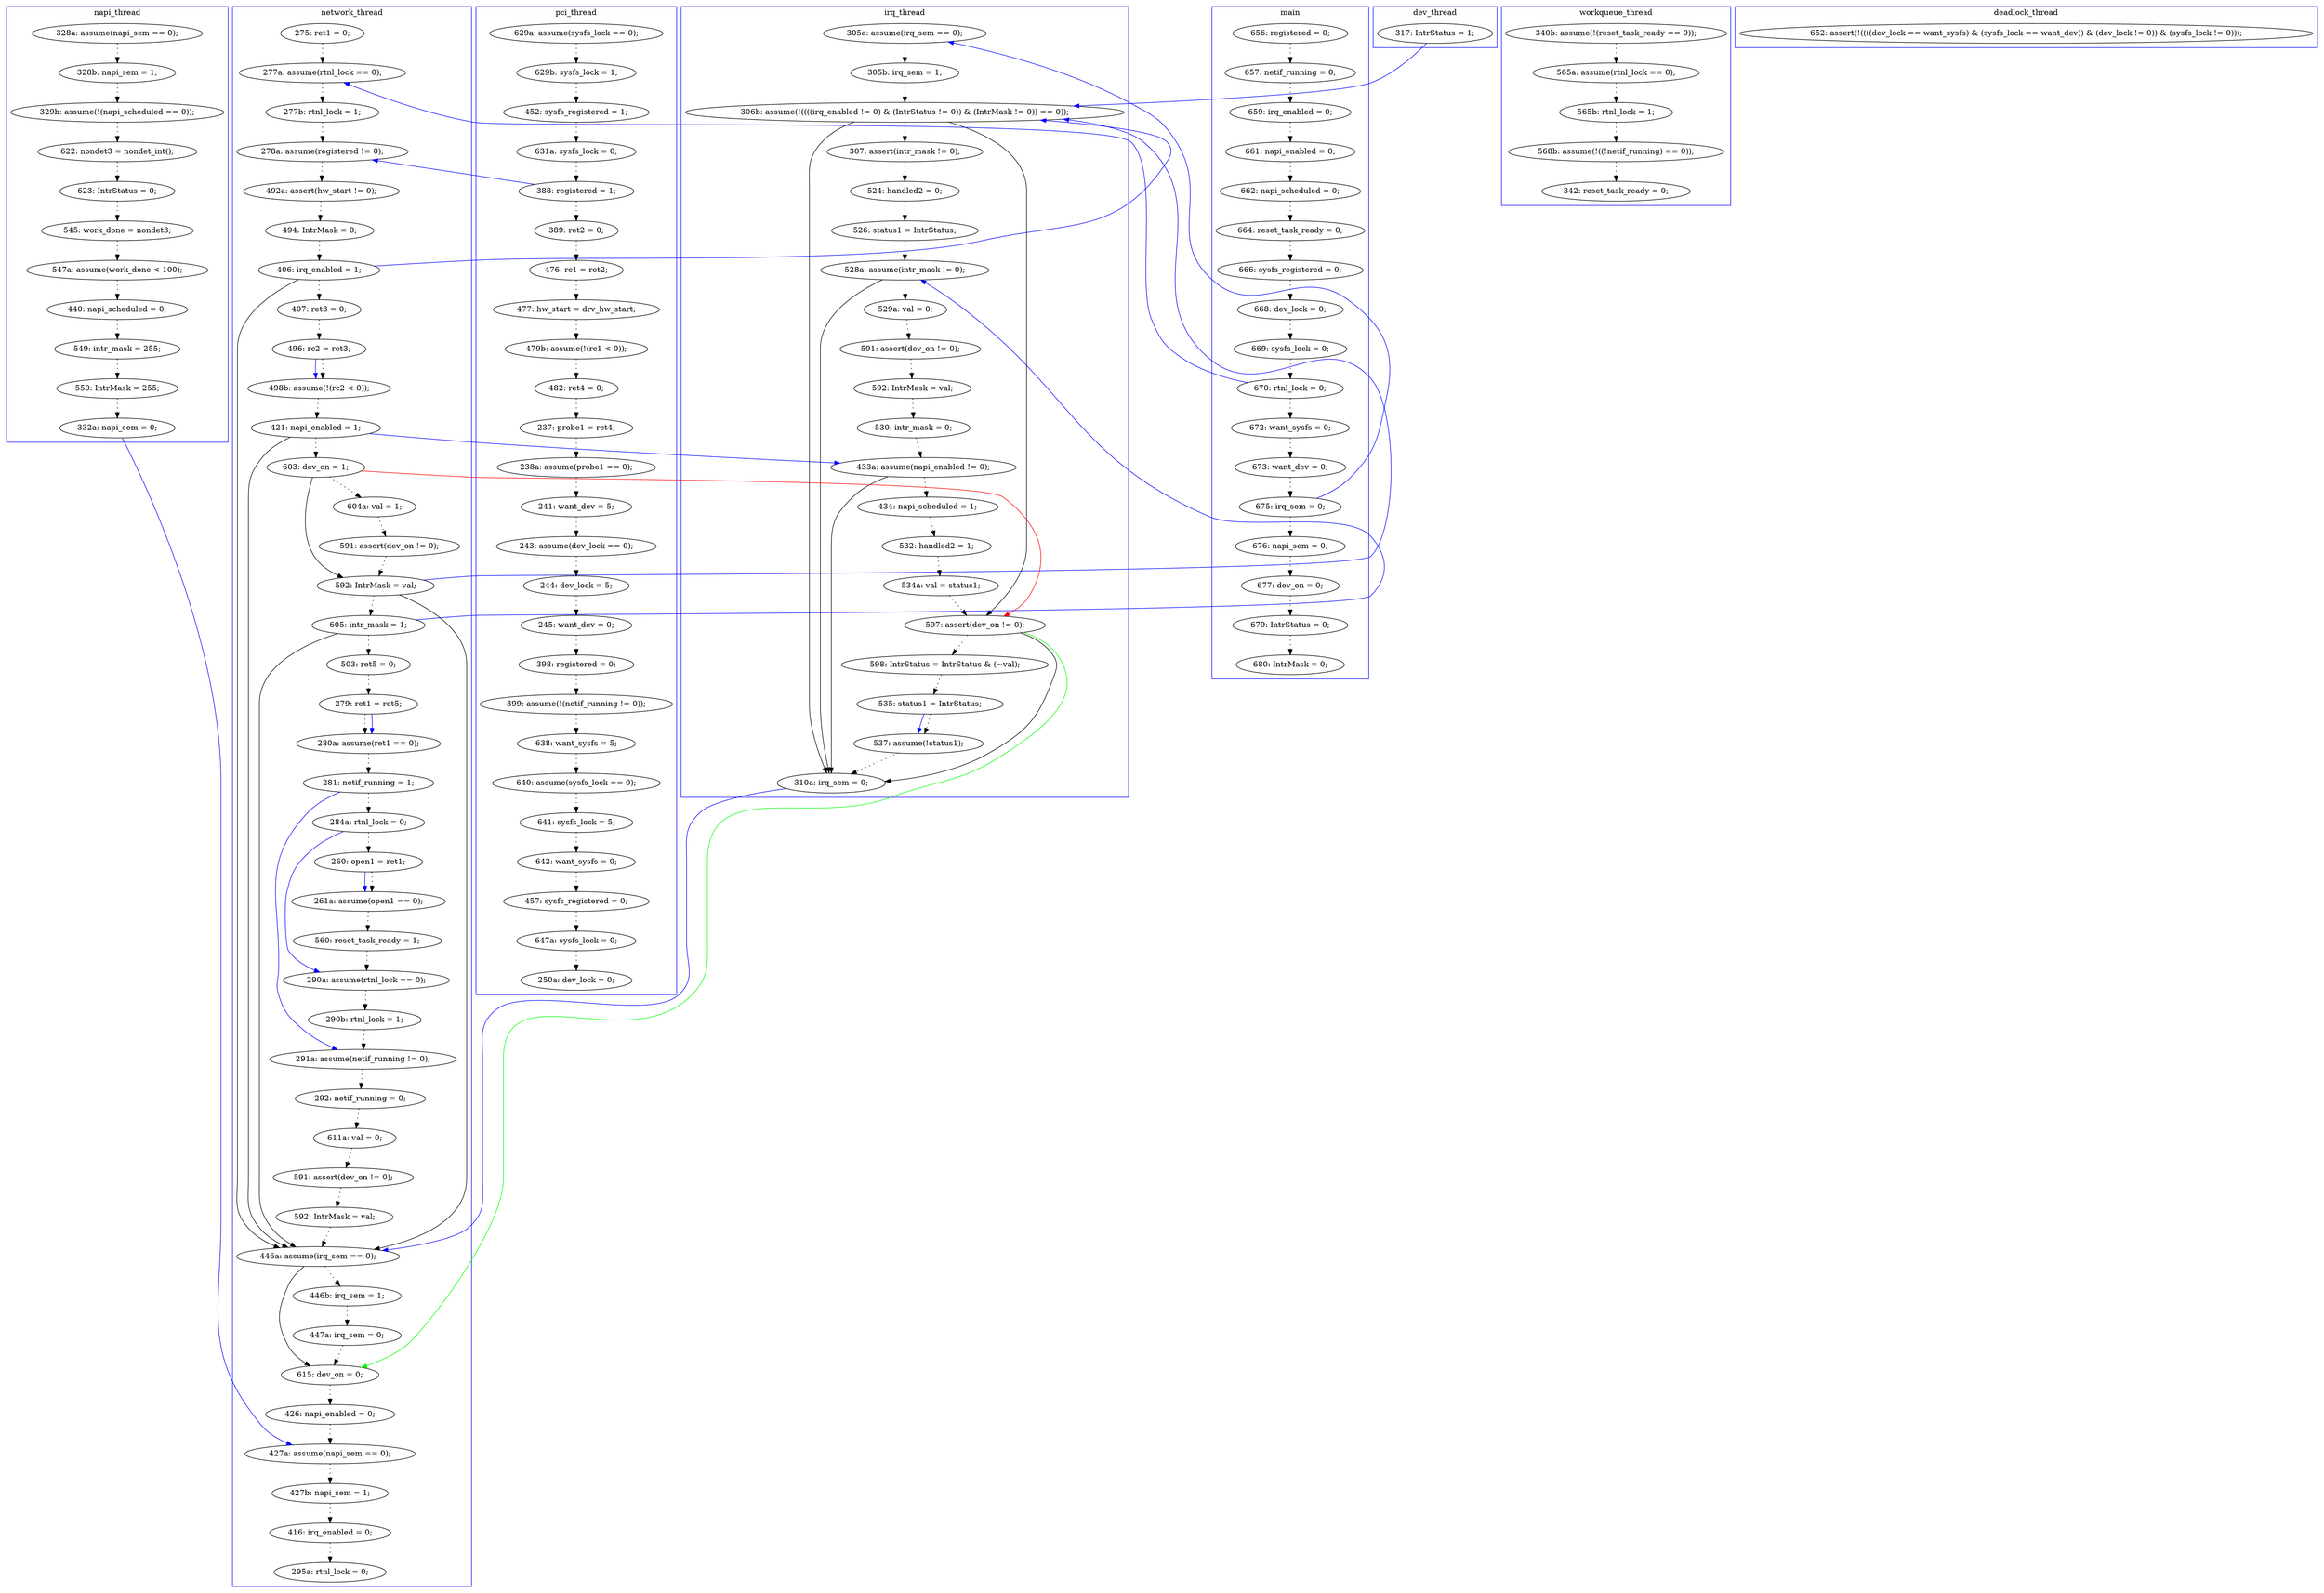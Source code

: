 digraph ProofObject {
	117 -> 120 [style = dotted, color = black]
	229 -> 230 [style = dotted, color = black]
	15 -> 16 [style = dotted, color = black]
	224 -> 229 [color = Blue, constraint = false]
	28 -> 29 [style = dotted, color = black]
	187 -> 191 [style = dotted, color = black]
	2 -> 3 [style = dotted, color = black]
	125 -> 168 [color = Black]
	8 -> 9 [style = dotted, color = black]
	110 -> 216 [color = Black]
	175 -> 176 [style = dotted, color = black]
	16 -> 17 [style = dotted, color = black]
	5 -> 6 [style = dotted, color = black]
	155 -> 222 [color = Green, constraint = false]
	217 -> 218 [style = dotted, color = black]
	47 -> 53 [style = dotted, color = black]
	82 -> 85 [color = Blue, constraint = false]
	241 -> 252 [style = dotted, color = black]
	168 -> 216 [color = Blue, constraint = false]
	161 -> 166 [color = Blue, constraint = false]
	205 -> 207 [style = dotted, color = black]
	106 -> 125 [color = Blue, constraint = false]
	166 -> 168 [style = dotted, color = black]
	230 -> 234 [style = dotted, color = black]
	95 -> 103 [style = dotted, color = black]
	117 -> 120 [color = Blue, constraint = false]
	252 -> 253 [style = dotted, color = black]
	246 -> 247 [style = dotted, color = black]
	82 -> 85 [style = dotted, color = black]
	70 -> 72 [style = dotted, color = black]
	139 -> 140 [style = dotted, color = black]
	99 -> 163 [style = dotted, color = black]
	88 -> 216 [color = Black]
	245 -> 246 [style = dotted, color = black]
	29 -> 34 [style = dotted, color = black]
	12 -> 13 [style = dotted, color = black]
	106 -> 110 [style = dotted, color = black]
	110 -> 136 [color = Blue, constraint = false]
	49 -> 53 [color = Blue, constraint = false]
	120 -> 181 [style = dotted, color = black]
	71 -> 80 [style = dotted, color = black]
	54 -> 56 [style = dotted, color = black]
	142 -> 143 [style = dotted, color = black]
	106 -> 216 [color = Black]
	244 -> 245 [style = dotted, color = black]
	208 -> 216 [style = dotted, color = black]
	6 -> 7 [style = dotted, color = black]
	145 -> 149 [style = dotted, color = black]
	256 -> 264 [style = dotted, color = black]
	161 -> 166 [style = dotted, color = black]
	11 -> 46 [color = Blue, constraint = false]
	81 -> 82 [style = dotted, color = black]
	94 -> 155 [color = Red, constraint = false]
	103 -> 106 [style = dotted, color = black]
	199 -> 200 [style = dotted, color = black]
	181 -> 183 [style = dotted, color = black]
	132 -> 133 [style = dotted, color = black]
	136 -> 137 [style = dotted, color = black]
	155 -> 168 [color = Black]
	247 -> 250 [style = dotted, color = black]
	125 -> 155 [color = Black]
	150 -> 152 [style = dotted, color = black]
	49 -> 50 [style = dotted, color = black]
	176 -> 179 [style = dotted, color = black]
	149 -> 168 [color = Black]
	159 -> 161 [style = dotted, color = black]
	68 -> 71 [style = dotted, color = black]
	38 -> 49 [style = dotted, color = black]
	46 -> 47 [style = dotted, color = black]
	216 -> 217 [style = dotted, color = black]
	197 -> 199 [style = dotted, color = black]
	136 -> 168 [color = Black]
	114 -> 117 [style = dotted, color = black]
	174 -> 175 [style = dotted, color = black]
	94 -> 95 [style = dotted, color = black]
	196 -> 197 [style = dotted, color = black]
	11 -> 12 [style = dotted, color = black]
	53 -> 68 [style = dotted, color = black]
	80 -> 81 [style = dotted, color = black]
	123 -> 125 [style = dotted, color = black]
	222 -> 228 [style = dotted, color = black]
	253 -> 256 [style = dotted, color = black]
	211 -> 213 [style = dotted, color = black]
	50 -> 51 [style = dotted, color = black]
	51 -> 54 [style = dotted, color = black]
	191 -> 196 [style = dotted, color = black]
	125 -> 126 [style = dotted, color = black]
	183 -> 184 [style = dotted, color = black]
	153 -> 155 [style = dotted, color = black]
	219 -> 224 [style = dotted, color = black]
	200 -> 205 [style = dotted, color = black]
	213 -> 219 [style = dotted, color = black]
	73 -> 74 [style = dotted, color = black]
	72 -> 73 [style = dotted, color = black]
	126 -> 132 [style = dotted, color = black]
	143 -> 145 [style = dotted, color = black]
	80 -> 216 [color = Black]
	181 -> 199 [color = Blue, constraint = false]
	110 -> 114 [style = dotted, color = black]
	218 -> 222 [style = dotted, color = black]
	133 -> 136 [style = dotted, color = black]
	179 -> 211 [style = dotted, color = black]
	80 -> 125 [color = Blue, constraint = false]
	7 -> 8 [style = dotted, color = black]
	4 -> 5 [style = dotted, color = black]
	3 -> 4 [style = dotted, color = black]
	163 -> 174 [style = dotted, color = black]
	152 -> 153 [style = dotted, color = black]
	149 -> 150 [style = dotted, color = black]
	183 -> 196 [color = Blue, constraint = false]
	107 -> 125 [color = Blue, constraint = false]
	14 -> 15 [style = dotted, color = black]
	184 -> 187 [color = Blue, constraint = false]
	56 -> 57 [style = dotted, color = black]
	137 -> 142 [style = dotted, color = black]
	94 -> 106 [color = Black]
	228 -> 229 [style = dotted, color = black]
	207 -> 208 [style = dotted, color = black]
	85 -> 88 [style = dotted, color = black]
	40 -> 46 [style = dotted, color = black]
	216 -> 222 [color = Black]
	57 -> 64 [style = dotted, color = black]
	67 -> 70 [style = dotted, color = black]
	64 -> 67 [style = dotted, color = black]
	13 -> 14 [style = dotted, color = black]
	17 -> 18 [style = dotted, color = black]
	88 -> 149 [color = Blue, constraint = false]
	122 -> 123 [style = dotted, color = black]
	155 -> 159 [style = dotted, color = black]
	255 -> 262 [style = dotted, color = black]
	34 -> 38 [style = dotted, color = black]
	140 -> 244 [style = dotted, color = black]
	74 -> 139 [style = dotted, color = black]
	10 -> 11 [style = dotted, color = black]
	98 -> 99 [style = dotted, color = black]
	14 -> 122 [color = Blue, constraint = false]
	250 -> 255 [style = dotted, color = black]
	184 -> 187 [style = dotted, color = black]
	88 -> 94 [style = dotted, color = black]
	9 -> 10 [style = dotted, color = black]
	234 -> 237 [style = dotted, color = black]
	subgraph cluster8 {
		label = deadlock_thread
		color = blue
		280  [label = "652: assert(!((((dev_lock == want_sysfs) & (sysfs_lock == want_dev)) & (dev_lock != 0)) & (sysfs_lock != 0)));"]
	}
	subgraph cluster7 {
		label = dev_thread
		color = blue
		107  [label = "317: IntrStatus = 1;"]
	}
	subgraph cluster5 {
		label = workqueue_thread
		color = blue
		252  [label = "565a: assume(rtnl_lock == 0);"]
		256  [label = "568b: assume(!((!netif_running) == 0));"]
		241  [label = "340b: assume(!(reset_task_ready == 0));"]
		264  [label = "342: reset_task_ready = 0;"]
		253  [label = "565b: rtnl_lock = 1;"]
	}
	subgraph cluster4 {
		label = napi_thread
		color = blue
		98  [label = "328a: assume(napi_sem == 0);"]
		179  [label = "547a: assume(work_done < 100);"]
		211  [label = "440: napi_scheduled = 0;"]
		174  [label = "622: nondet3 = nondet_int();"]
		213  [label = "549: intr_mask = 255;"]
		99  [label = "328b: napi_sem = 1;"]
		175  [label = "623: IntrStatus = 0;"]
		224  [label = "332a: napi_sem = 0;"]
		176  [label = "545: work_done = nondet3;"]
		163  [label = "329b: assume(!(napi_scheduled == 0));"]
		219  [label = "550: IntrMask = 255;"]
	}
	subgraph cluster0 {
		label = main
		color = blue
		3  [label = "657: netif_running = 0;"]
		12  [label = "672: want_sysfs = 0;"]
		5  [label = "661: napi_enabled = 0;"]
		10  [label = "669: sysfs_lock = 0;"]
		18  [label = "680: IntrMask = 0;"]
		14  [label = "675: irq_sem = 0;"]
		8  [label = "666: sysfs_registered = 0;"]
		17  [label = "679: IntrStatus = 0;"]
		11  [label = "670: rtnl_lock = 0;"]
		13  [label = "673: want_dev = 0;"]
		6  [label = "662: napi_scheduled = 0;"]
		7  [label = "664: reset_task_ready = 0;"]
		4  [label = "659: irq_enabled = 0;"]
		2  [label = "656: registered = 0;"]
		9  [label = "668: dev_lock = 0;"]
		15  [label = "676: napi_sem = 0;"]
		16  [label = "677: dev_on = 0;"]
	}
	subgraph cluster3 {
		label = irq_thread
		color = blue
		136  [label = "528a: assume(intr_mask != 0);"]
		132  [label = "524: handled2 = 0;"]
		166  [label = "537: assume(!status1);"]
		125  [label = "306b: assume(!((((irq_enabled != 0) & (IntrStatus != 0)) & (IntrMask != 0)) == 0));"]
		145  [label = "530: intr_mask = 0;"]
		137  [label = "529a: val = 0;"]
		126  [label = "307: assert(intr_mask != 0);"]
		143  [label = "592: IntrMask = val;"]
		168  [label = "310a: irq_sem = 0;"]
		142  [label = "591: assert(dev_on != 0);"]
		155  [label = "597: assert(dev_on != 0);"]
		161  [label = "535: status1 = IntrStatus;"]
		133  [label = "526: status1 = IntrStatus;"]
		159  [label = "598: IntrStatus = IntrStatus & (~val);"]
		123  [label = "305b: irq_sem = 1;"]
		122  [label = "305a: assume(irq_sem == 0);"]
		149  [label = "433a: assume(napi_enabled != 0);"]
		153  [label = "534a: val = status1;"]
		152  [label = "532: handled2 = 1;"]
		150  [label = "434: napi_scheduled = 1;"]
	}
	subgraph cluster1 {
		label = pci_thread
		color = blue
		140  [label = "399: assume(!(netif_running != 0));"]
		51  [label = "476: rc1 = ret2;"]
		74  [label = "245: want_dev = 0;"]
		73  [label = "244: dev_lock = 5;"]
		57  [label = "482: ret4 = 0;"]
		70  [label = "241: want_dev = 5;"]
		64  [label = "237: probe1 = ret4;"]
		244  [label = "638: want_sysfs = 5;"]
		50  [label = "389: ret2 = 0;"]
		67  [label = "238a: assume(probe1 == 0);"]
		247  [label = "642: want_sysfs = 0;"]
		28  [label = "629a: assume(sysfs_lock == 0);"]
		245  [label = "640: assume(sysfs_lock == 0);"]
		262  [label = "250a: dev_lock = 0;"]
		49  [label = "388: registered = 1;"]
		72  [label = "243: assume(dev_lock == 0);"]
		38  [label = "631a: sysfs_lock = 0;"]
		56  [label = "479b: assume(!(rc1 < 0));"]
		29  [label = "629b: sysfs_lock = 1;"]
		246  [label = "641: sysfs_lock = 5;"]
		255  [label = "647a: sysfs_lock = 0;"]
		250  [label = "457: sysfs_registered = 0;"]
		54  [label = "477: hw_start = drv_hw_start;"]
		139  [label = "398: registered = 0;"]
		34  [label = "452: sysfs_registered = 1;"]
	}
	subgraph cluster2 {
		label = network_thread
		color = blue
		53  [label = "278a: assume(registered != 0);"]
		230  [label = "427b: napi_sem = 1;"]
		85  [label = "498b: assume(!(rc2 < 0));"]
		237  [label = "295a: rtnl_lock = 0;"]
		183  [label = "284a: rtnl_lock = 0;"]
		46  [label = "277a: assume(rtnl_lock == 0);"]
		184  [label = "260: open1 = ret1;"]
		120  [label = "280a: assume(ret1 == 0);"]
		94  [label = "603: dev_on = 1;"]
		68  [label = "492a: assert(hw_start != 0);"]
		80  [label = "406: irq_enabled = 1;"]
		81  [label = "407: ret3 = 0;"]
		47  [label = "277b: rtnl_lock = 1;"]
		205  [label = "611a: val = 0;"]
		40  [label = "275: ret1 = 0;"]
		181  [label = "281: netif_running = 1;"]
		110  [label = "605: intr_mask = 1;"]
		82  [label = "496: rc2 = ret3;"]
		207  [label = "591: assert(dev_on != 0);"]
		103  [label = "591: assert(dev_on != 0);"]
		191  [label = "560: reset_task_ready = 1;"]
		71  [label = "494: IntrMask = 0;"]
		229  [label = "427a: assume(napi_sem == 0);"]
		217  [label = "446b: irq_sem = 1;"]
		95  [label = "604a: val = 1;"]
		199  [label = "291a: assume(netif_running != 0);"]
		222  [label = "615: dev_on = 0;"]
		187  [label = "261a: assume(open1 == 0);"]
		208  [label = "592: IntrMask = val;"]
		218  [label = "447a: irq_sem = 0;"]
		88  [label = "421: napi_enabled = 1;"]
		117  [label = "279: ret1 = ret5;"]
		114  [label = "503: ret5 = 0;"]
		197  [label = "290b: rtnl_lock = 1;"]
		200  [label = "292: netif_running = 0;"]
		228  [label = "426: napi_enabled = 0;"]
		216  [label = "446a: assume(irq_sem == 0);"]
		106  [label = "592: IntrMask = val;"]
		196  [label = "290a: assume(rtnl_lock == 0);"]
		234  [label = "416: irq_enabled = 0;"]
	}
}